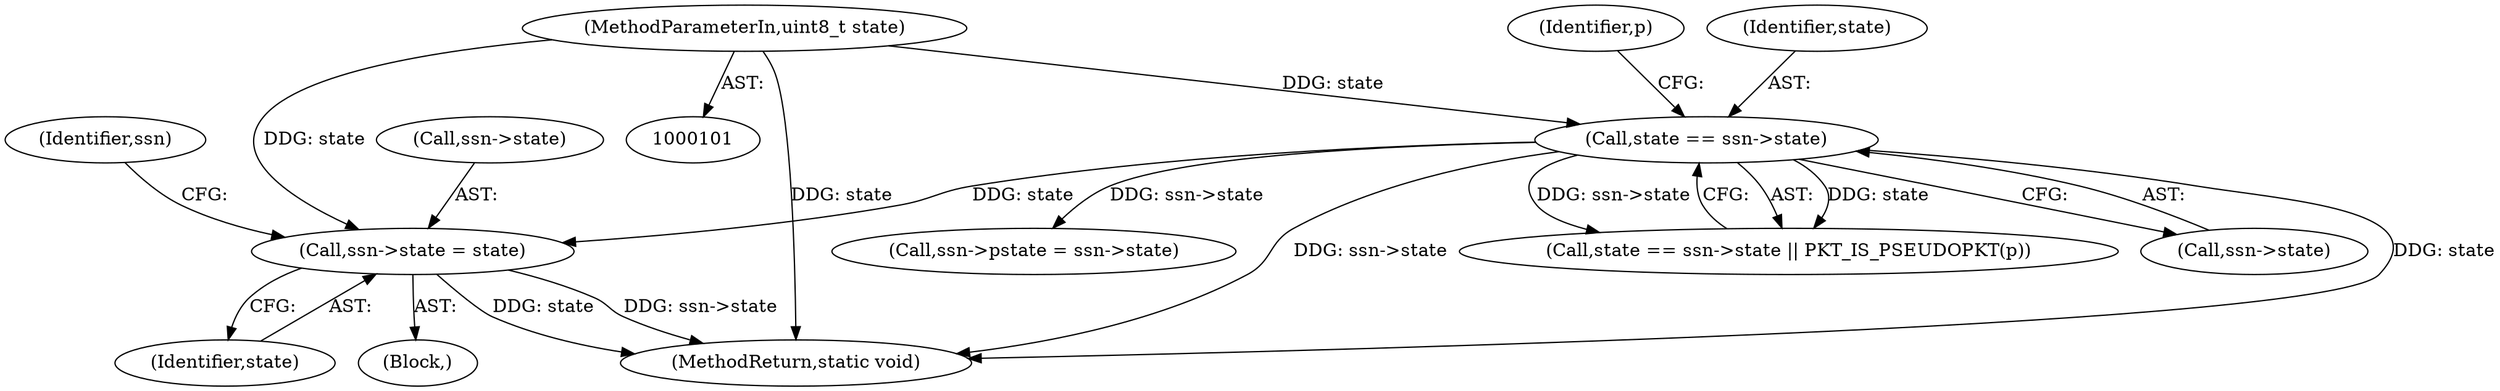 digraph "0_suricata_843d0b7a10bb45627f94764a6c5d468a24143345_0@pointer" {
"1000123" [label="(Call,ssn->state = state)"];
"1000108" [label="(Call,state == ssn->state)"];
"1000104" [label="(MethodParameterIn,uint8_t state)"];
"1000124" [label="(Call,ssn->state)"];
"1000153" [label="(MethodReturn,static void)"];
"1000104" [label="(MethodParameterIn,uint8_t state)"];
"1000114" [label="(Identifier,p)"];
"1000107" [label="(Call,state == ssn->state || PKT_IS_PSEUDOPKT(p))"];
"1000109" [label="(Identifier,state)"];
"1000127" [label="(Identifier,state)"];
"1000110" [label="(Call,ssn->state)"];
"1000105" [label="(Block,)"];
"1000123" [label="(Call,ssn->state = state)"];
"1000108" [label="(Call,state == ssn->state)"];
"1000116" [label="(Call,ssn->pstate = ssn->state)"];
"1000130" [label="(Identifier,ssn)"];
"1000123" -> "1000105"  [label="AST: "];
"1000123" -> "1000127"  [label="CFG: "];
"1000124" -> "1000123"  [label="AST: "];
"1000127" -> "1000123"  [label="AST: "];
"1000130" -> "1000123"  [label="CFG: "];
"1000123" -> "1000153"  [label="DDG: state"];
"1000123" -> "1000153"  [label="DDG: ssn->state"];
"1000108" -> "1000123"  [label="DDG: state"];
"1000104" -> "1000123"  [label="DDG: state"];
"1000108" -> "1000107"  [label="AST: "];
"1000108" -> "1000110"  [label="CFG: "];
"1000109" -> "1000108"  [label="AST: "];
"1000110" -> "1000108"  [label="AST: "];
"1000114" -> "1000108"  [label="CFG: "];
"1000107" -> "1000108"  [label="CFG: "];
"1000108" -> "1000153"  [label="DDG: state"];
"1000108" -> "1000153"  [label="DDG: ssn->state"];
"1000108" -> "1000107"  [label="DDG: state"];
"1000108" -> "1000107"  [label="DDG: ssn->state"];
"1000104" -> "1000108"  [label="DDG: state"];
"1000108" -> "1000116"  [label="DDG: ssn->state"];
"1000104" -> "1000101"  [label="AST: "];
"1000104" -> "1000153"  [label="DDG: state"];
}
